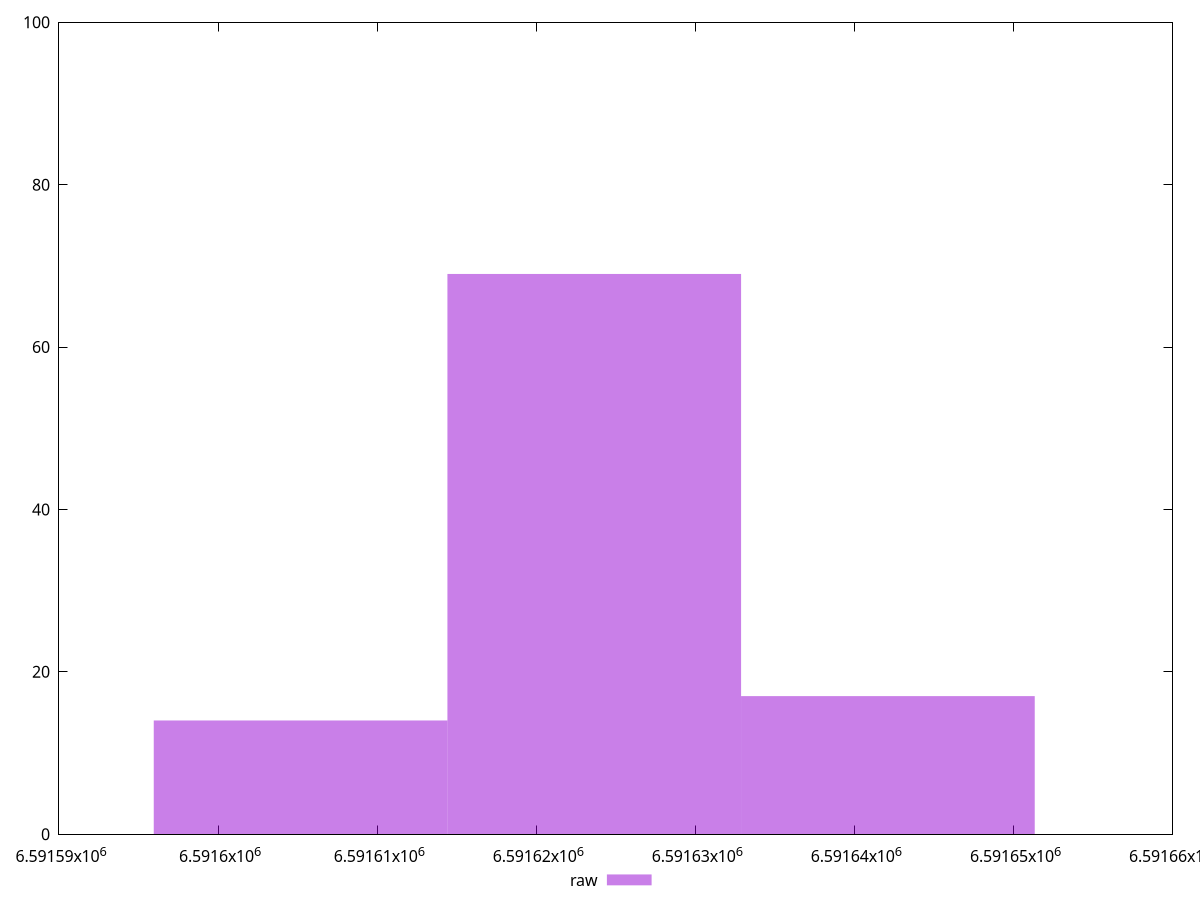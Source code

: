 reset
set terminal svg size 640, 490 enhanced background rgb 'white'
set output "report_00007_2020-12-11T15:55:29.892Z/total-byte-weight/samples/pages+cached+noexternal+nosvg/raw/histogram.svg"

$raw <<EOF
6591623.648403365 69
6591642.109387601 17
6591605.187419129 14
EOF

set key outside below
set boxwidth 18.46098423613979
set yrange [0:100]
set style fill transparent solid 0.5 noborder

plot \
  $raw title "raw" with boxes, \


reset